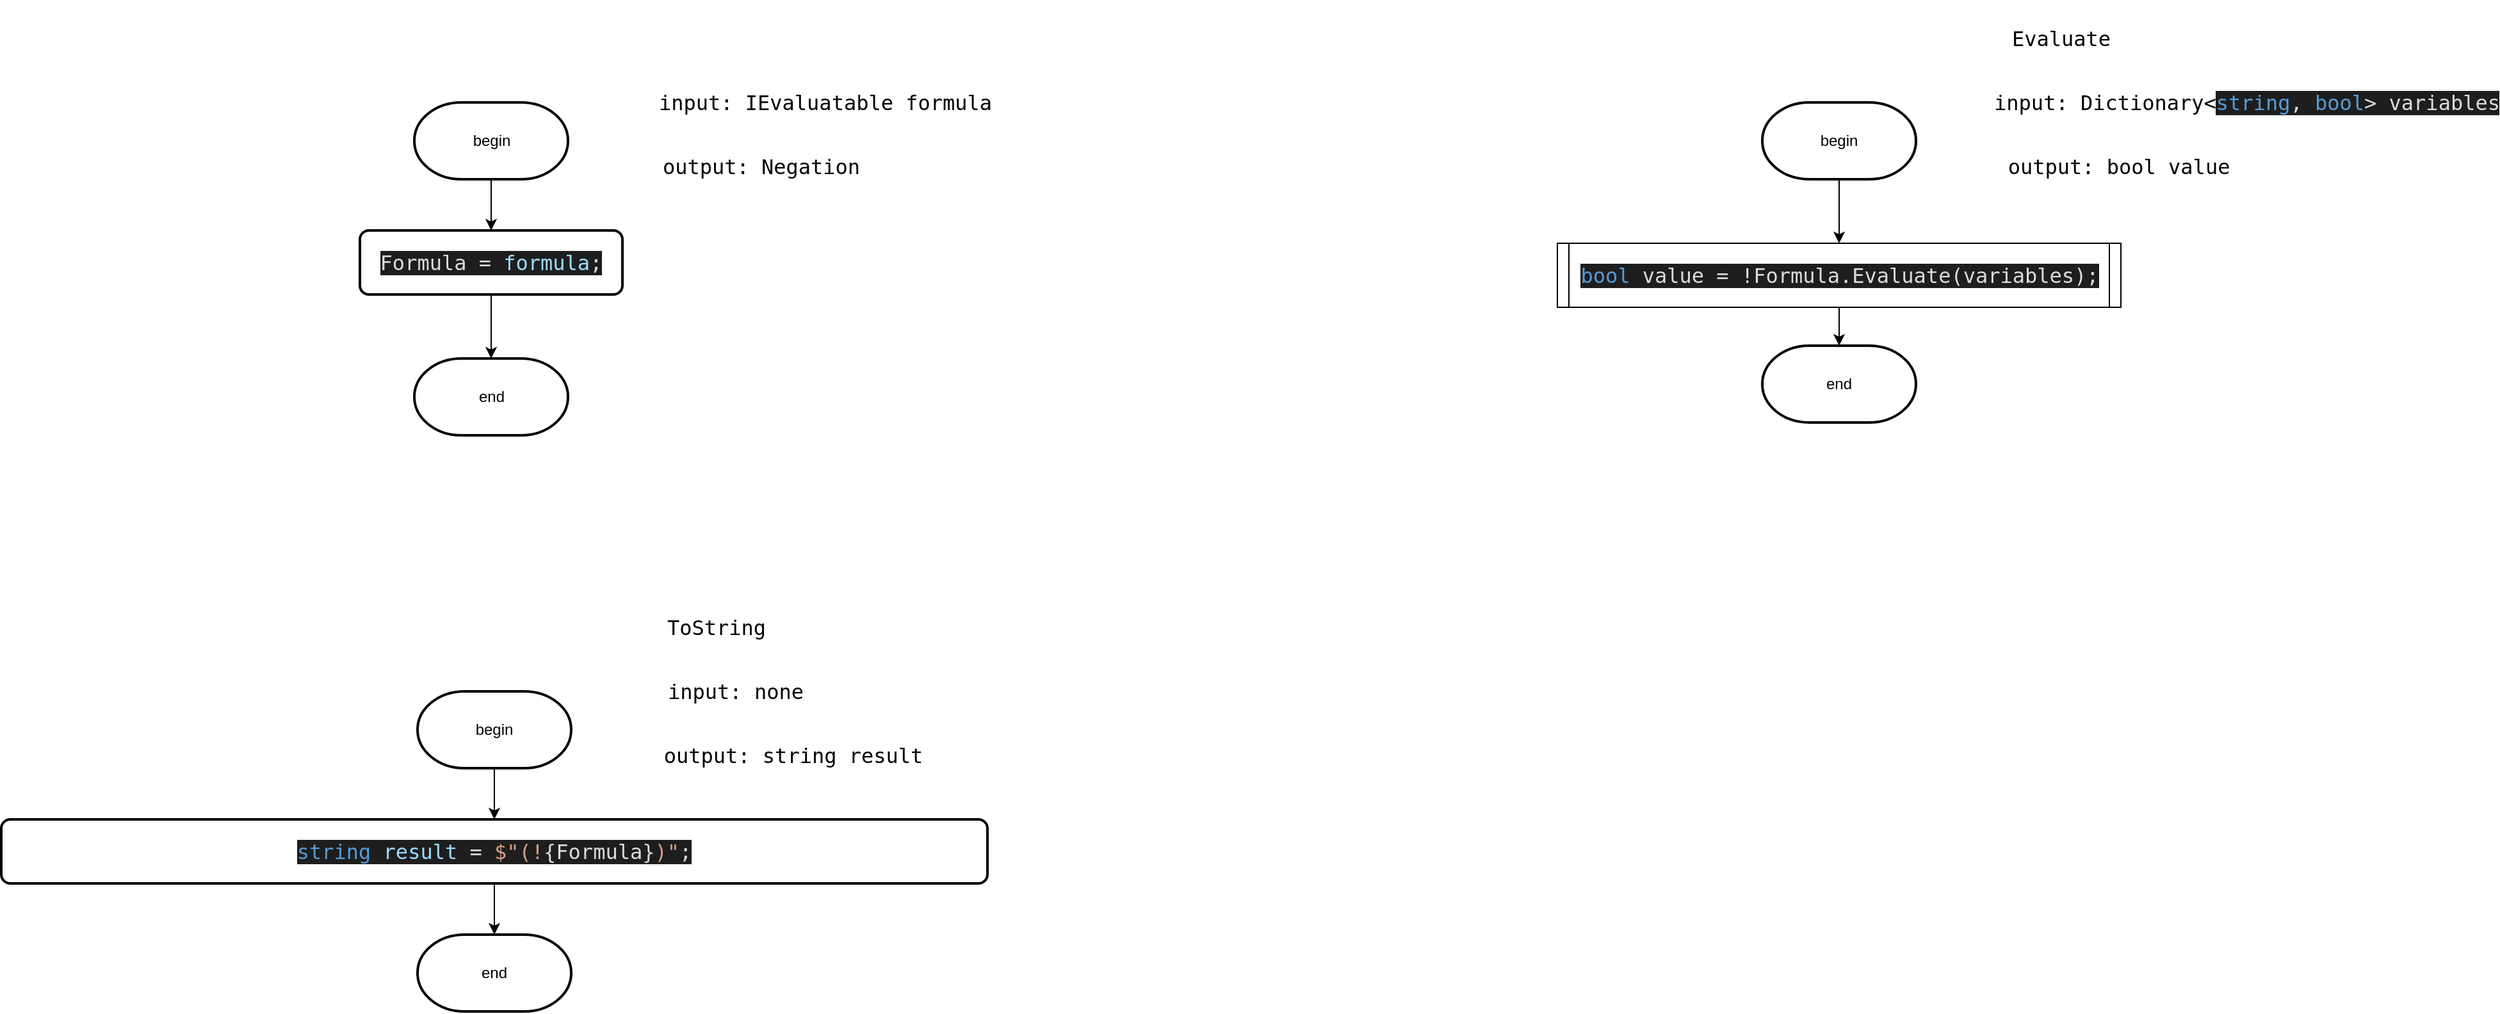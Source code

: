<mxfile version="26.2.2">
  <diagram name="Page-1" id="NvLhf5O7GmkvqG9NA0h2">
    <mxGraphModel dx="4610" dy="3284" grid="1" gridSize="10" guides="1" tooltips="1" connect="1" arrows="1" fold="1" page="1" pageScale="1" pageWidth="850" pageHeight="1100" math="0" shadow="0">
      <root>
        <mxCell id="0" />
        <mxCell id="1" parent="0" />
        <mxCell id="ZzTrktc_uQxRz7rM2BSA-1" value="&lt;pre style=&quot;font-family: &amp;quot;JetBrains Mono&amp;quot;, monospace; font-size: 12pt;&quot;&gt;&lt;font style=&quot;color: rgb(255, 255, 255);&quot;&gt;Negation&lt;/font&gt;&lt;/pre&gt;" style="text;html=1;align=center;verticalAlign=middle;resizable=0;points=[];autosize=1;strokeColor=none;fillColor=none;" vertex="1" parent="1">
          <mxGeometry x="-47.5" y="-80" width="90" height="60" as="geometry" />
        </mxCell>
        <mxCell id="ZzTrktc_uQxRz7rM2BSA-2" style="edgeStyle=orthogonalEdgeStyle;rounded=0;orthogonalLoop=1;jettySize=auto;html=1;exitX=0.5;exitY=1;exitDx=0;exitDy=0;exitPerimeter=0;entryX=0.5;entryY=0;entryDx=0;entryDy=0;" edge="1" parent="1" source="ZzTrktc_uQxRz7rM2BSA-3" target="ZzTrktc_uQxRz7rM2BSA-5">
          <mxGeometry relative="1" as="geometry" />
        </mxCell>
        <mxCell id="ZzTrktc_uQxRz7rM2BSA-3" value="begin" style="strokeWidth=2;html=1;shape=mxgraph.flowchart.terminator;whiteSpace=wrap;" vertex="1" parent="1">
          <mxGeometry x="-237.5" width="120" height="60" as="geometry" />
        </mxCell>
        <mxCell id="ZzTrktc_uQxRz7rM2BSA-5" value="&lt;div style=&quot;background-color:#1e1e1e;color:#dcdcdc&quot;&gt;&lt;pre style=&quot;font-family:&#39;JetBrains Mono&#39;,monospace;font-size:12.0pt;&quot;&gt;&lt;div&gt;&lt;pre style=&quot;font-family:&#39;JetBrains Mono&#39;,monospace;font-size:12.0pt;&quot;&gt;Formula = &lt;span style=&quot;color:#9cdcfe;&quot;&gt;formula&lt;/span&gt;;&lt;/pre&gt;&lt;/div&gt;&lt;/pre&gt;&lt;/div&gt;" style="rounded=1;whiteSpace=wrap;html=1;absoluteArcSize=1;arcSize=14;strokeWidth=2;" vertex="1" parent="1">
          <mxGeometry x="-280" y="100" width="205" height="50" as="geometry" />
        </mxCell>
        <mxCell id="ZzTrktc_uQxRz7rM2BSA-7" value="&lt;pre style=&quot;font-family: &amp;quot;JetBrains Mono&amp;quot;, monospace; font-size: 12pt;&quot;&gt;input: IEvaluatable formula&lt;/pre&gt;" style="text;html=1;align=center;verticalAlign=middle;resizable=0;points=[];autosize=1;strokeColor=none;fillColor=none;" vertex="1" parent="1">
          <mxGeometry x="-47.5" y="-30" width="260" height="60" as="geometry" />
        </mxCell>
        <mxCell id="ZzTrktc_uQxRz7rM2BSA-8" value="&lt;pre style=&quot;font-family: &amp;quot;JetBrains Mono&amp;quot;, monospace; font-size: 12pt;&quot;&gt;output: Negation&lt;/pre&gt;" style="text;html=1;align=center;verticalAlign=middle;resizable=0;points=[];autosize=1;strokeColor=none;fillColor=none;" vertex="1" parent="1">
          <mxGeometry x="-47.5" y="20" width="160" height="60" as="geometry" />
        </mxCell>
        <mxCell id="ZzTrktc_uQxRz7rM2BSA-9" value="end" style="strokeWidth=2;html=1;shape=mxgraph.flowchart.terminator;whiteSpace=wrap;" vertex="1" parent="1">
          <mxGeometry x="-237.5" y="200" width="120" height="60" as="geometry" />
        </mxCell>
        <mxCell id="ZzTrktc_uQxRz7rM2BSA-11" value="&lt;pre style=&quot;font-family: &amp;quot;JetBrains Mono&amp;quot;, monospace; font-size: 12pt;&quot;&gt;Evaluate&lt;/pre&gt;" style="text;html=1;align=center;verticalAlign=middle;resizable=0;points=[];autosize=1;strokeColor=none;fillColor=none;" vertex="1" parent="1">
          <mxGeometry x="1002.5" y="-80" width="90" height="60" as="geometry" />
        </mxCell>
        <mxCell id="ZzTrktc_uQxRz7rM2BSA-12" style="edgeStyle=orthogonalEdgeStyle;rounded=0;orthogonalLoop=1;jettySize=auto;html=1;exitX=0.5;exitY=1;exitDx=0;exitDy=0;exitPerimeter=0;entryX=0.5;entryY=0;entryDx=0;entryDy=0;" edge="1" parent="1" source="ZzTrktc_uQxRz7rM2BSA-13" target="ZzTrktc_uQxRz7rM2BSA-25">
          <mxGeometry relative="1" as="geometry" />
        </mxCell>
        <mxCell id="ZzTrktc_uQxRz7rM2BSA-13" value="begin" style="strokeWidth=2;html=1;shape=mxgraph.flowchart.terminator;whiteSpace=wrap;" vertex="1" parent="1">
          <mxGeometry x="815" width="120" height="60" as="geometry" />
        </mxCell>
        <mxCell id="ZzTrktc_uQxRz7rM2BSA-14" value="&lt;pre style=&quot;font-family: &amp;quot;JetBrains Mono&amp;quot;, monospace; font-size: 12pt;&quot;&gt;input: Dictionary&amp;lt;&lt;span style=&quot;font-size: 12pt; background-color: rgb(30, 30, 30); white-space-collapse: collapse; color: rgb(86, 156, 214);&quot;&gt;string&lt;/span&gt;&lt;span style=&quot;font-size: 12pt; background-color: rgb(30, 30, 30); color: rgb(220, 220, 220); white-space-collapse: collapse;&quot;&gt;, &lt;/span&gt;&lt;span style=&quot;font-size: 12pt; background-color: rgb(30, 30, 30); white-space-collapse: collapse; color: rgb(86, 156, 214);&quot;&gt;bool&lt;/span&gt;&lt;span style=&quot;font-size: 12pt; background-color: rgb(30, 30, 30); color: rgb(220, 220, 220); white-space-collapse: collapse;&quot;&gt;&amp;gt; variables&lt;/span&gt;&lt;/pre&gt;" style="text;html=1;align=center;verticalAlign=middle;resizable=0;points=[];autosize=1;strokeColor=none;fillColor=none;" vertex="1" parent="1">
          <mxGeometry x="1002.5" y="-30" width="380" height="60" as="geometry" />
        </mxCell>
        <mxCell id="ZzTrktc_uQxRz7rM2BSA-15" value="&lt;pre style=&quot;font-family: &amp;quot;JetBrains Mono&amp;quot;, monospace; font-size: 12pt;&quot;&gt;output: bool value&lt;/pre&gt;" style="text;html=1;align=center;verticalAlign=middle;resizable=0;points=[];autosize=1;strokeColor=none;fillColor=none;" vertex="1" parent="1">
          <mxGeometry x="1002.5" y="20" width="180" height="60" as="geometry" />
        </mxCell>
        <mxCell id="ZzTrktc_uQxRz7rM2BSA-16" value="end" style="strokeWidth=2;html=1;shape=mxgraph.flowchart.terminator;whiteSpace=wrap;" vertex="1" parent="1">
          <mxGeometry x="815" y="190" width="120" height="60" as="geometry" />
        </mxCell>
        <mxCell id="ZzTrktc_uQxRz7rM2BSA-17" value="&lt;pre style=&quot;font-family: &amp;quot;JetBrains Mono&amp;quot;, monospace; font-size: 12pt;&quot;&gt;ToString&lt;/pre&gt;" style="text;html=1;align=center;verticalAlign=middle;resizable=0;points=[];autosize=1;strokeColor=none;fillColor=none;" vertex="1" parent="1">
          <mxGeometry x="-47.5" y="380" width="90" height="60" as="geometry" />
        </mxCell>
        <mxCell id="ZzTrktc_uQxRz7rM2BSA-18" style="edgeStyle=orthogonalEdgeStyle;rounded=0;orthogonalLoop=1;jettySize=auto;html=1;exitX=0.5;exitY=1;exitDx=0;exitDy=0;exitPerimeter=0;entryX=0.5;entryY=0;entryDx=0;entryDy=0;" edge="1" parent="1" source="ZzTrktc_uQxRz7rM2BSA-19" target="ZzTrktc_uQxRz7rM2BSA-20">
          <mxGeometry relative="1" as="geometry" />
        </mxCell>
        <mxCell id="ZzTrktc_uQxRz7rM2BSA-19" value="begin" style="strokeWidth=2;html=1;shape=mxgraph.flowchart.terminator;whiteSpace=wrap;" vertex="1" parent="1">
          <mxGeometry x="-235" y="460" width="120" height="60" as="geometry" />
        </mxCell>
        <mxCell id="ZzTrktc_uQxRz7rM2BSA-20" value="&lt;div style=&quot;background-color: rgb(30, 30, 30); color: rgb(220, 220, 220);&quot;&gt;&lt;pre style=&quot;font-family:&#39;JetBrains Mono&#39;,monospace;font-size:12.0pt;&quot;&gt;&lt;pre style=&quot;font-family:&#39;JetBrains Mono&#39;,monospace;font-size:12.0pt;&quot;&gt;&lt;pre style=&quot;font-family:&#39;JetBrains Mono&#39;,monospace;font-size:12.0pt;&quot;&gt;&lt;div&gt;&lt;pre style=&quot;font-family:&#39;JetBrains Mono&#39;,monospace;font-size:12.0pt;&quot;&gt;&lt;span style=&quot;color:#569cd6;&quot;&gt;string &lt;/span&gt;&lt;span style=&quot;color:#9cdcfe;&quot;&gt;result &lt;/span&gt;= &lt;span style=&quot;color:#d69d85;&quot;&gt;$&quot;(!&lt;/span&gt;{Formula}&lt;span style=&quot;color:#d69d85;&quot;&gt;)&quot;&lt;/span&gt;;&lt;/pre&gt;&lt;/div&gt;&lt;/pre&gt;&lt;/pre&gt;&lt;/pre&gt;&lt;/div&gt;" style="rounded=1;whiteSpace=wrap;html=1;absoluteArcSize=1;arcSize=14;strokeWidth=2;" vertex="1" parent="1">
          <mxGeometry x="-560" y="560" width="770" height="50" as="geometry" />
        </mxCell>
        <mxCell id="ZzTrktc_uQxRz7rM2BSA-21" value="&lt;pre style=&quot;font-family: &amp;quot;JetBrains Mono&amp;quot;, monospace; font-size: 12pt;&quot;&gt;input: none&lt;/pre&gt;" style="text;html=1;align=center;verticalAlign=middle;resizable=0;points=[];autosize=1;strokeColor=none;fillColor=none;" vertex="1" parent="1">
          <mxGeometry x="-47.5" y="430" width="120" height="60" as="geometry" />
        </mxCell>
        <mxCell id="ZzTrktc_uQxRz7rM2BSA-22" value="&lt;pre style=&quot;font-family: &amp;quot;JetBrains Mono&amp;quot;, monospace; font-size: 12pt;&quot;&gt;output: string result&lt;/pre&gt;" style="text;html=1;align=center;verticalAlign=middle;resizable=0;points=[];autosize=1;strokeColor=none;fillColor=none;" vertex="1" parent="1">
          <mxGeometry x="-47.5" y="480" width="210" height="60" as="geometry" />
        </mxCell>
        <mxCell id="ZzTrktc_uQxRz7rM2BSA-23" value="end" style="strokeWidth=2;html=1;shape=mxgraph.flowchart.terminator;whiteSpace=wrap;" vertex="1" parent="1">
          <mxGeometry x="-235" y="650" width="120" height="60" as="geometry" />
        </mxCell>
        <mxCell id="ZzTrktc_uQxRz7rM2BSA-24" style="edgeStyle=orthogonalEdgeStyle;rounded=0;orthogonalLoop=1;jettySize=auto;html=1;exitX=0.5;exitY=1;exitDx=0;exitDy=0;entryX=0.5;entryY=0;entryDx=0;entryDy=0;entryPerimeter=0;" edge="1" parent="1" source="ZzTrktc_uQxRz7rM2BSA-20" target="ZzTrktc_uQxRz7rM2BSA-23">
          <mxGeometry relative="1" as="geometry" />
        </mxCell>
        <mxCell id="ZzTrktc_uQxRz7rM2BSA-25" value="&lt;pre style=&quot;color: rgb(220, 220, 220); font-size: 12pt; background-color: rgb(30, 30, 30); font-family: &amp;quot;JetBrains Mono&amp;quot;, monospace;&quot;&gt;&lt;div&gt;&lt;pre style=&quot;font-family:&#39;JetBrains Mono&#39;,monospace;font-size:12.0pt;&quot;&gt;&lt;span style=&quot;color:#569cd6;&quot;&gt;bool &lt;/span&gt;value = !Formula.Evaluate(variables);&lt;/pre&gt;&lt;/div&gt;&lt;/pre&gt;" style="shape=process;whiteSpace=wrap;html=1;backgroundOutline=1;size=0.02;" vertex="1" parent="1">
          <mxGeometry x="655" y="110" width="440" height="50" as="geometry" />
        </mxCell>
        <mxCell id="ZzTrktc_uQxRz7rM2BSA-26" style="edgeStyle=orthogonalEdgeStyle;rounded=0;orthogonalLoop=1;jettySize=auto;html=1;exitX=0.5;exitY=1;exitDx=0;exitDy=0;entryX=0.5;entryY=0;entryDx=0;entryDy=0;entryPerimeter=0;" edge="1" parent="1" source="ZzTrktc_uQxRz7rM2BSA-25" target="ZzTrktc_uQxRz7rM2BSA-16">
          <mxGeometry relative="1" as="geometry" />
        </mxCell>
        <mxCell id="ZzTrktc_uQxRz7rM2BSA-27" style="edgeStyle=orthogonalEdgeStyle;rounded=0;orthogonalLoop=1;jettySize=auto;html=1;exitX=0.5;exitY=1;exitDx=0;exitDy=0;entryX=0.5;entryY=0;entryDx=0;entryDy=0;entryPerimeter=0;" edge="1" parent="1" source="ZzTrktc_uQxRz7rM2BSA-5" target="ZzTrktc_uQxRz7rM2BSA-9">
          <mxGeometry relative="1" as="geometry" />
        </mxCell>
      </root>
    </mxGraphModel>
  </diagram>
</mxfile>
